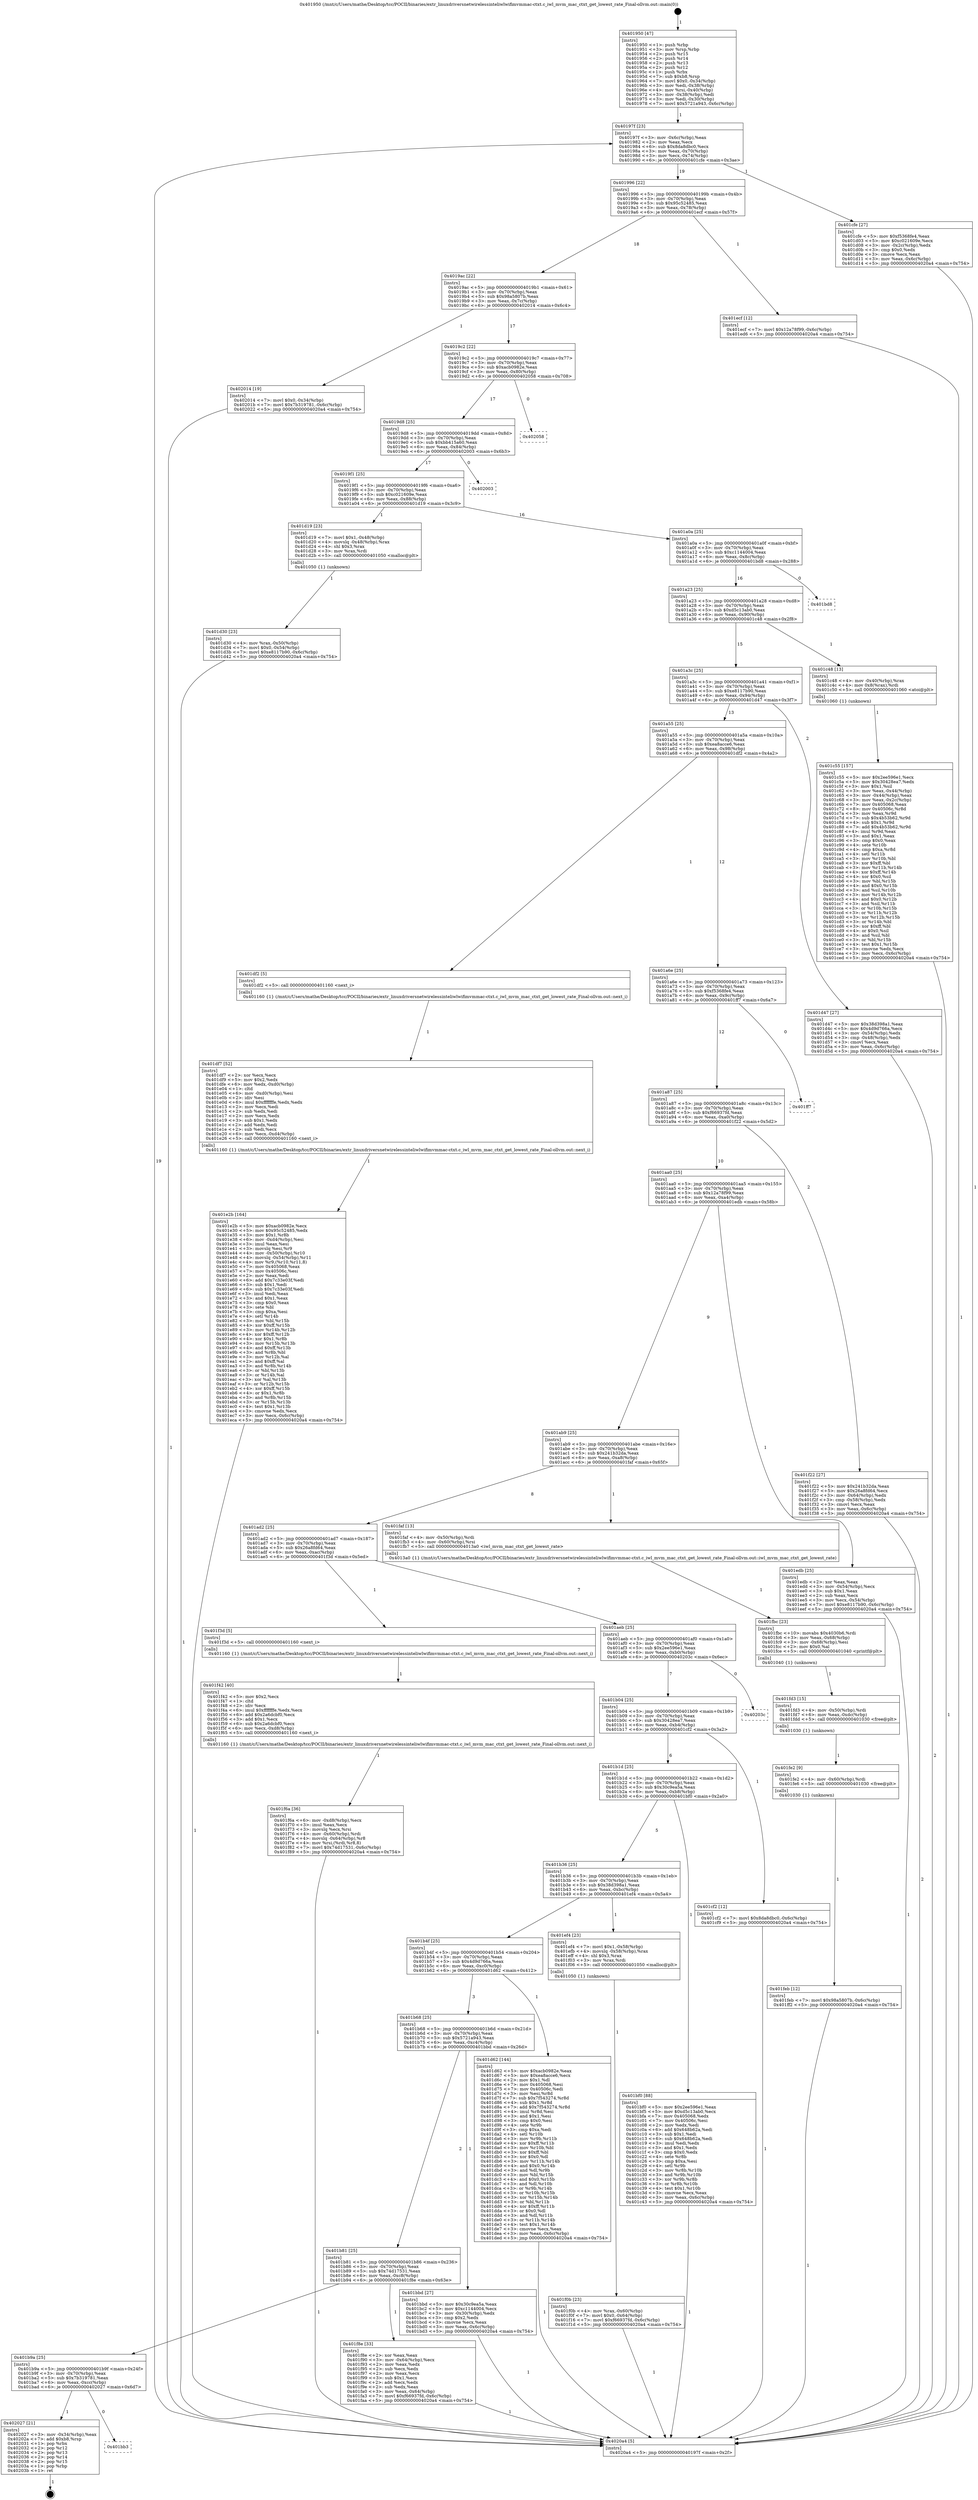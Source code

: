 digraph "0x401950" {
  label = "0x401950 (/mnt/c/Users/mathe/Desktop/tcc/POCII/binaries/extr_linuxdriversnetwirelessinteliwlwifimvmmac-ctxt.c_iwl_mvm_mac_ctxt_get_lowest_rate_Final-ollvm.out::main(0))"
  labelloc = "t"
  node[shape=record]

  Entry [label="",width=0.3,height=0.3,shape=circle,fillcolor=black,style=filled]
  "0x40197f" [label="{
     0x40197f [23]\l
     | [instrs]\l
     &nbsp;&nbsp;0x40197f \<+3\>: mov -0x6c(%rbp),%eax\l
     &nbsp;&nbsp;0x401982 \<+2\>: mov %eax,%ecx\l
     &nbsp;&nbsp;0x401984 \<+6\>: sub $0x8da8dbc0,%ecx\l
     &nbsp;&nbsp;0x40198a \<+3\>: mov %eax,-0x70(%rbp)\l
     &nbsp;&nbsp;0x40198d \<+3\>: mov %ecx,-0x74(%rbp)\l
     &nbsp;&nbsp;0x401990 \<+6\>: je 0000000000401cfe \<main+0x3ae\>\l
  }"]
  "0x401cfe" [label="{
     0x401cfe [27]\l
     | [instrs]\l
     &nbsp;&nbsp;0x401cfe \<+5\>: mov $0xf5368fe4,%eax\l
     &nbsp;&nbsp;0x401d03 \<+5\>: mov $0xc021609e,%ecx\l
     &nbsp;&nbsp;0x401d08 \<+3\>: mov -0x2c(%rbp),%edx\l
     &nbsp;&nbsp;0x401d0b \<+3\>: cmp $0x0,%edx\l
     &nbsp;&nbsp;0x401d0e \<+3\>: cmove %ecx,%eax\l
     &nbsp;&nbsp;0x401d11 \<+3\>: mov %eax,-0x6c(%rbp)\l
     &nbsp;&nbsp;0x401d14 \<+5\>: jmp 00000000004020a4 \<main+0x754\>\l
  }"]
  "0x401996" [label="{
     0x401996 [22]\l
     | [instrs]\l
     &nbsp;&nbsp;0x401996 \<+5\>: jmp 000000000040199b \<main+0x4b\>\l
     &nbsp;&nbsp;0x40199b \<+3\>: mov -0x70(%rbp),%eax\l
     &nbsp;&nbsp;0x40199e \<+5\>: sub $0x95c52485,%eax\l
     &nbsp;&nbsp;0x4019a3 \<+3\>: mov %eax,-0x78(%rbp)\l
     &nbsp;&nbsp;0x4019a6 \<+6\>: je 0000000000401ecf \<main+0x57f\>\l
  }"]
  Exit [label="",width=0.3,height=0.3,shape=circle,fillcolor=black,style=filled,peripheries=2]
  "0x401ecf" [label="{
     0x401ecf [12]\l
     | [instrs]\l
     &nbsp;&nbsp;0x401ecf \<+7\>: movl $0x12a78f99,-0x6c(%rbp)\l
     &nbsp;&nbsp;0x401ed6 \<+5\>: jmp 00000000004020a4 \<main+0x754\>\l
  }"]
  "0x4019ac" [label="{
     0x4019ac [22]\l
     | [instrs]\l
     &nbsp;&nbsp;0x4019ac \<+5\>: jmp 00000000004019b1 \<main+0x61\>\l
     &nbsp;&nbsp;0x4019b1 \<+3\>: mov -0x70(%rbp),%eax\l
     &nbsp;&nbsp;0x4019b4 \<+5\>: sub $0x98a5807b,%eax\l
     &nbsp;&nbsp;0x4019b9 \<+3\>: mov %eax,-0x7c(%rbp)\l
     &nbsp;&nbsp;0x4019bc \<+6\>: je 0000000000402014 \<main+0x6c4\>\l
  }"]
  "0x401bb3" [label="{
     0x401bb3\l
  }", style=dashed]
  "0x402014" [label="{
     0x402014 [19]\l
     | [instrs]\l
     &nbsp;&nbsp;0x402014 \<+7\>: movl $0x0,-0x34(%rbp)\l
     &nbsp;&nbsp;0x40201b \<+7\>: movl $0x7b319781,-0x6c(%rbp)\l
     &nbsp;&nbsp;0x402022 \<+5\>: jmp 00000000004020a4 \<main+0x754\>\l
  }"]
  "0x4019c2" [label="{
     0x4019c2 [22]\l
     | [instrs]\l
     &nbsp;&nbsp;0x4019c2 \<+5\>: jmp 00000000004019c7 \<main+0x77\>\l
     &nbsp;&nbsp;0x4019c7 \<+3\>: mov -0x70(%rbp),%eax\l
     &nbsp;&nbsp;0x4019ca \<+5\>: sub $0xacb0982e,%eax\l
     &nbsp;&nbsp;0x4019cf \<+3\>: mov %eax,-0x80(%rbp)\l
     &nbsp;&nbsp;0x4019d2 \<+6\>: je 0000000000402058 \<main+0x708\>\l
  }"]
  "0x402027" [label="{
     0x402027 [21]\l
     | [instrs]\l
     &nbsp;&nbsp;0x402027 \<+3\>: mov -0x34(%rbp),%eax\l
     &nbsp;&nbsp;0x40202a \<+7\>: add $0xb8,%rsp\l
     &nbsp;&nbsp;0x402031 \<+1\>: pop %rbx\l
     &nbsp;&nbsp;0x402032 \<+2\>: pop %r12\l
     &nbsp;&nbsp;0x402034 \<+2\>: pop %r13\l
     &nbsp;&nbsp;0x402036 \<+2\>: pop %r14\l
     &nbsp;&nbsp;0x402038 \<+2\>: pop %r15\l
     &nbsp;&nbsp;0x40203a \<+1\>: pop %rbp\l
     &nbsp;&nbsp;0x40203b \<+1\>: ret\l
  }"]
  "0x402058" [label="{
     0x402058\l
  }", style=dashed]
  "0x4019d8" [label="{
     0x4019d8 [25]\l
     | [instrs]\l
     &nbsp;&nbsp;0x4019d8 \<+5\>: jmp 00000000004019dd \<main+0x8d\>\l
     &nbsp;&nbsp;0x4019dd \<+3\>: mov -0x70(%rbp),%eax\l
     &nbsp;&nbsp;0x4019e0 \<+5\>: sub $0xbb415a60,%eax\l
     &nbsp;&nbsp;0x4019e5 \<+6\>: mov %eax,-0x84(%rbp)\l
     &nbsp;&nbsp;0x4019eb \<+6\>: je 0000000000402003 \<main+0x6b3\>\l
  }"]
  "0x401feb" [label="{
     0x401feb [12]\l
     | [instrs]\l
     &nbsp;&nbsp;0x401feb \<+7\>: movl $0x98a5807b,-0x6c(%rbp)\l
     &nbsp;&nbsp;0x401ff2 \<+5\>: jmp 00000000004020a4 \<main+0x754\>\l
  }"]
  "0x402003" [label="{
     0x402003\l
  }", style=dashed]
  "0x4019f1" [label="{
     0x4019f1 [25]\l
     | [instrs]\l
     &nbsp;&nbsp;0x4019f1 \<+5\>: jmp 00000000004019f6 \<main+0xa6\>\l
     &nbsp;&nbsp;0x4019f6 \<+3\>: mov -0x70(%rbp),%eax\l
     &nbsp;&nbsp;0x4019f9 \<+5\>: sub $0xc021609e,%eax\l
     &nbsp;&nbsp;0x4019fe \<+6\>: mov %eax,-0x88(%rbp)\l
     &nbsp;&nbsp;0x401a04 \<+6\>: je 0000000000401d19 \<main+0x3c9\>\l
  }"]
  "0x401fe2" [label="{
     0x401fe2 [9]\l
     | [instrs]\l
     &nbsp;&nbsp;0x401fe2 \<+4\>: mov -0x60(%rbp),%rdi\l
     &nbsp;&nbsp;0x401fe6 \<+5\>: call 0000000000401030 \<free@plt\>\l
     | [calls]\l
     &nbsp;&nbsp;0x401030 \{1\} (unknown)\l
  }"]
  "0x401d19" [label="{
     0x401d19 [23]\l
     | [instrs]\l
     &nbsp;&nbsp;0x401d19 \<+7\>: movl $0x1,-0x48(%rbp)\l
     &nbsp;&nbsp;0x401d20 \<+4\>: movslq -0x48(%rbp),%rax\l
     &nbsp;&nbsp;0x401d24 \<+4\>: shl $0x3,%rax\l
     &nbsp;&nbsp;0x401d28 \<+3\>: mov %rax,%rdi\l
     &nbsp;&nbsp;0x401d2b \<+5\>: call 0000000000401050 \<malloc@plt\>\l
     | [calls]\l
     &nbsp;&nbsp;0x401050 \{1\} (unknown)\l
  }"]
  "0x401a0a" [label="{
     0x401a0a [25]\l
     | [instrs]\l
     &nbsp;&nbsp;0x401a0a \<+5\>: jmp 0000000000401a0f \<main+0xbf\>\l
     &nbsp;&nbsp;0x401a0f \<+3\>: mov -0x70(%rbp),%eax\l
     &nbsp;&nbsp;0x401a12 \<+5\>: sub $0xc1144004,%eax\l
     &nbsp;&nbsp;0x401a17 \<+6\>: mov %eax,-0x8c(%rbp)\l
     &nbsp;&nbsp;0x401a1d \<+6\>: je 0000000000401bd8 \<main+0x288\>\l
  }"]
  "0x401fd3" [label="{
     0x401fd3 [15]\l
     | [instrs]\l
     &nbsp;&nbsp;0x401fd3 \<+4\>: mov -0x50(%rbp),%rdi\l
     &nbsp;&nbsp;0x401fd7 \<+6\>: mov %eax,-0xdc(%rbp)\l
     &nbsp;&nbsp;0x401fdd \<+5\>: call 0000000000401030 \<free@plt\>\l
     | [calls]\l
     &nbsp;&nbsp;0x401030 \{1\} (unknown)\l
  }"]
  "0x401bd8" [label="{
     0x401bd8\l
  }", style=dashed]
  "0x401a23" [label="{
     0x401a23 [25]\l
     | [instrs]\l
     &nbsp;&nbsp;0x401a23 \<+5\>: jmp 0000000000401a28 \<main+0xd8\>\l
     &nbsp;&nbsp;0x401a28 \<+3\>: mov -0x70(%rbp),%eax\l
     &nbsp;&nbsp;0x401a2b \<+5\>: sub $0xd5c13ab0,%eax\l
     &nbsp;&nbsp;0x401a30 \<+6\>: mov %eax,-0x90(%rbp)\l
     &nbsp;&nbsp;0x401a36 \<+6\>: je 0000000000401c48 \<main+0x2f8\>\l
  }"]
  "0x401fbc" [label="{
     0x401fbc [23]\l
     | [instrs]\l
     &nbsp;&nbsp;0x401fbc \<+10\>: movabs $0x4030b6,%rdi\l
     &nbsp;&nbsp;0x401fc6 \<+3\>: mov %eax,-0x68(%rbp)\l
     &nbsp;&nbsp;0x401fc9 \<+3\>: mov -0x68(%rbp),%esi\l
     &nbsp;&nbsp;0x401fcc \<+2\>: mov $0x0,%al\l
     &nbsp;&nbsp;0x401fce \<+5\>: call 0000000000401040 \<printf@plt\>\l
     | [calls]\l
     &nbsp;&nbsp;0x401040 \{1\} (unknown)\l
  }"]
  "0x401c48" [label="{
     0x401c48 [13]\l
     | [instrs]\l
     &nbsp;&nbsp;0x401c48 \<+4\>: mov -0x40(%rbp),%rax\l
     &nbsp;&nbsp;0x401c4c \<+4\>: mov 0x8(%rax),%rdi\l
     &nbsp;&nbsp;0x401c50 \<+5\>: call 0000000000401060 \<atoi@plt\>\l
     | [calls]\l
     &nbsp;&nbsp;0x401060 \{1\} (unknown)\l
  }"]
  "0x401a3c" [label="{
     0x401a3c [25]\l
     | [instrs]\l
     &nbsp;&nbsp;0x401a3c \<+5\>: jmp 0000000000401a41 \<main+0xf1\>\l
     &nbsp;&nbsp;0x401a41 \<+3\>: mov -0x70(%rbp),%eax\l
     &nbsp;&nbsp;0x401a44 \<+5\>: sub $0xe8117b90,%eax\l
     &nbsp;&nbsp;0x401a49 \<+6\>: mov %eax,-0x94(%rbp)\l
     &nbsp;&nbsp;0x401a4f \<+6\>: je 0000000000401d47 \<main+0x3f7\>\l
  }"]
  "0x401b9a" [label="{
     0x401b9a [25]\l
     | [instrs]\l
     &nbsp;&nbsp;0x401b9a \<+5\>: jmp 0000000000401b9f \<main+0x24f\>\l
     &nbsp;&nbsp;0x401b9f \<+3\>: mov -0x70(%rbp),%eax\l
     &nbsp;&nbsp;0x401ba2 \<+5\>: sub $0x7b319781,%eax\l
     &nbsp;&nbsp;0x401ba7 \<+6\>: mov %eax,-0xcc(%rbp)\l
     &nbsp;&nbsp;0x401bad \<+6\>: je 0000000000402027 \<main+0x6d7\>\l
  }"]
  "0x401d47" [label="{
     0x401d47 [27]\l
     | [instrs]\l
     &nbsp;&nbsp;0x401d47 \<+5\>: mov $0x38d398a1,%eax\l
     &nbsp;&nbsp;0x401d4c \<+5\>: mov $0x4d9d766a,%ecx\l
     &nbsp;&nbsp;0x401d51 \<+3\>: mov -0x54(%rbp),%edx\l
     &nbsp;&nbsp;0x401d54 \<+3\>: cmp -0x48(%rbp),%edx\l
     &nbsp;&nbsp;0x401d57 \<+3\>: cmovl %ecx,%eax\l
     &nbsp;&nbsp;0x401d5a \<+3\>: mov %eax,-0x6c(%rbp)\l
     &nbsp;&nbsp;0x401d5d \<+5\>: jmp 00000000004020a4 \<main+0x754\>\l
  }"]
  "0x401a55" [label="{
     0x401a55 [25]\l
     | [instrs]\l
     &nbsp;&nbsp;0x401a55 \<+5\>: jmp 0000000000401a5a \<main+0x10a\>\l
     &nbsp;&nbsp;0x401a5a \<+3\>: mov -0x70(%rbp),%eax\l
     &nbsp;&nbsp;0x401a5d \<+5\>: sub $0xea8acce6,%eax\l
     &nbsp;&nbsp;0x401a62 \<+6\>: mov %eax,-0x98(%rbp)\l
     &nbsp;&nbsp;0x401a68 \<+6\>: je 0000000000401df2 \<main+0x4a2\>\l
  }"]
  "0x401f8e" [label="{
     0x401f8e [33]\l
     | [instrs]\l
     &nbsp;&nbsp;0x401f8e \<+2\>: xor %eax,%eax\l
     &nbsp;&nbsp;0x401f90 \<+3\>: mov -0x64(%rbp),%ecx\l
     &nbsp;&nbsp;0x401f93 \<+2\>: mov %eax,%edx\l
     &nbsp;&nbsp;0x401f95 \<+2\>: sub %ecx,%edx\l
     &nbsp;&nbsp;0x401f97 \<+2\>: mov %eax,%ecx\l
     &nbsp;&nbsp;0x401f99 \<+3\>: sub $0x1,%ecx\l
     &nbsp;&nbsp;0x401f9c \<+2\>: add %ecx,%edx\l
     &nbsp;&nbsp;0x401f9e \<+2\>: sub %edx,%eax\l
     &nbsp;&nbsp;0x401fa0 \<+3\>: mov %eax,-0x64(%rbp)\l
     &nbsp;&nbsp;0x401fa3 \<+7\>: movl $0xf66937fd,-0x6c(%rbp)\l
     &nbsp;&nbsp;0x401faa \<+5\>: jmp 00000000004020a4 \<main+0x754\>\l
  }"]
  "0x401df2" [label="{
     0x401df2 [5]\l
     | [instrs]\l
     &nbsp;&nbsp;0x401df2 \<+5\>: call 0000000000401160 \<next_i\>\l
     | [calls]\l
     &nbsp;&nbsp;0x401160 \{1\} (/mnt/c/Users/mathe/Desktop/tcc/POCII/binaries/extr_linuxdriversnetwirelessinteliwlwifimvmmac-ctxt.c_iwl_mvm_mac_ctxt_get_lowest_rate_Final-ollvm.out::next_i)\l
  }"]
  "0x401a6e" [label="{
     0x401a6e [25]\l
     | [instrs]\l
     &nbsp;&nbsp;0x401a6e \<+5\>: jmp 0000000000401a73 \<main+0x123\>\l
     &nbsp;&nbsp;0x401a73 \<+3\>: mov -0x70(%rbp),%eax\l
     &nbsp;&nbsp;0x401a76 \<+5\>: sub $0xf5368fe4,%eax\l
     &nbsp;&nbsp;0x401a7b \<+6\>: mov %eax,-0x9c(%rbp)\l
     &nbsp;&nbsp;0x401a81 \<+6\>: je 0000000000401ff7 \<main+0x6a7\>\l
  }"]
  "0x401f6a" [label="{
     0x401f6a [36]\l
     | [instrs]\l
     &nbsp;&nbsp;0x401f6a \<+6\>: mov -0xd8(%rbp),%ecx\l
     &nbsp;&nbsp;0x401f70 \<+3\>: imul %eax,%ecx\l
     &nbsp;&nbsp;0x401f73 \<+3\>: movslq %ecx,%rsi\l
     &nbsp;&nbsp;0x401f76 \<+4\>: mov -0x60(%rbp),%rdi\l
     &nbsp;&nbsp;0x401f7a \<+4\>: movslq -0x64(%rbp),%r8\l
     &nbsp;&nbsp;0x401f7e \<+4\>: mov %rsi,(%rdi,%r8,8)\l
     &nbsp;&nbsp;0x401f82 \<+7\>: movl $0x74d17531,-0x6c(%rbp)\l
     &nbsp;&nbsp;0x401f89 \<+5\>: jmp 00000000004020a4 \<main+0x754\>\l
  }"]
  "0x401ff7" [label="{
     0x401ff7\l
  }", style=dashed]
  "0x401a87" [label="{
     0x401a87 [25]\l
     | [instrs]\l
     &nbsp;&nbsp;0x401a87 \<+5\>: jmp 0000000000401a8c \<main+0x13c\>\l
     &nbsp;&nbsp;0x401a8c \<+3\>: mov -0x70(%rbp),%eax\l
     &nbsp;&nbsp;0x401a8f \<+5\>: sub $0xf66937fd,%eax\l
     &nbsp;&nbsp;0x401a94 \<+6\>: mov %eax,-0xa0(%rbp)\l
     &nbsp;&nbsp;0x401a9a \<+6\>: je 0000000000401f22 \<main+0x5d2\>\l
  }"]
  "0x401f42" [label="{
     0x401f42 [40]\l
     | [instrs]\l
     &nbsp;&nbsp;0x401f42 \<+5\>: mov $0x2,%ecx\l
     &nbsp;&nbsp;0x401f47 \<+1\>: cltd\l
     &nbsp;&nbsp;0x401f48 \<+2\>: idiv %ecx\l
     &nbsp;&nbsp;0x401f4a \<+6\>: imul $0xfffffffe,%edx,%ecx\l
     &nbsp;&nbsp;0x401f50 \<+6\>: add $0x2a6dcbf0,%ecx\l
     &nbsp;&nbsp;0x401f56 \<+3\>: add $0x1,%ecx\l
     &nbsp;&nbsp;0x401f59 \<+6\>: sub $0x2a6dcbf0,%ecx\l
     &nbsp;&nbsp;0x401f5f \<+6\>: mov %ecx,-0xd8(%rbp)\l
     &nbsp;&nbsp;0x401f65 \<+5\>: call 0000000000401160 \<next_i\>\l
     | [calls]\l
     &nbsp;&nbsp;0x401160 \{1\} (/mnt/c/Users/mathe/Desktop/tcc/POCII/binaries/extr_linuxdriversnetwirelessinteliwlwifimvmmac-ctxt.c_iwl_mvm_mac_ctxt_get_lowest_rate_Final-ollvm.out::next_i)\l
  }"]
  "0x401f22" [label="{
     0x401f22 [27]\l
     | [instrs]\l
     &nbsp;&nbsp;0x401f22 \<+5\>: mov $0x241b32da,%eax\l
     &nbsp;&nbsp;0x401f27 \<+5\>: mov $0x26a8fd64,%ecx\l
     &nbsp;&nbsp;0x401f2c \<+3\>: mov -0x64(%rbp),%edx\l
     &nbsp;&nbsp;0x401f2f \<+3\>: cmp -0x58(%rbp),%edx\l
     &nbsp;&nbsp;0x401f32 \<+3\>: cmovl %ecx,%eax\l
     &nbsp;&nbsp;0x401f35 \<+3\>: mov %eax,-0x6c(%rbp)\l
     &nbsp;&nbsp;0x401f38 \<+5\>: jmp 00000000004020a4 \<main+0x754\>\l
  }"]
  "0x401aa0" [label="{
     0x401aa0 [25]\l
     | [instrs]\l
     &nbsp;&nbsp;0x401aa0 \<+5\>: jmp 0000000000401aa5 \<main+0x155\>\l
     &nbsp;&nbsp;0x401aa5 \<+3\>: mov -0x70(%rbp),%eax\l
     &nbsp;&nbsp;0x401aa8 \<+5\>: sub $0x12a78f99,%eax\l
     &nbsp;&nbsp;0x401aad \<+6\>: mov %eax,-0xa4(%rbp)\l
     &nbsp;&nbsp;0x401ab3 \<+6\>: je 0000000000401edb \<main+0x58b\>\l
  }"]
  "0x401f0b" [label="{
     0x401f0b [23]\l
     | [instrs]\l
     &nbsp;&nbsp;0x401f0b \<+4\>: mov %rax,-0x60(%rbp)\l
     &nbsp;&nbsp;0x401f0f \<+7\>: movl $0x0,-0x64(%rbp)\l
     &nbsp;&nbsp;0x401f16 \<+7\>: movl $0xf66937fd,-0x6c(%rbp)\l
     &nbsp;&nbsp;0x401f1d \<+5\>: jmp 00000000004020a4 \<main+0x754\>\l
  }"]
  "0x401edb" [label="{
     0x401edb [25]\l
     | [instrs]\l
     &nbsp;&nbsp;0x401edb \<+2\>: xor %eax,%eax\l
     &nbsp;&nbsp;0x401edd \<+3\>: mov -0x54(%rbp),%ecx\l
     &nbsp;&nbsp;0x401ee0 \<+3\>: sub $0x1,%eax\l
     &nbsp;&nbsp;0x401ee3 \<+2\>: sub %eax,%ecx\l
     &nbsp;&nbsp;0x401ee5 \<+3\>: mov %ecx,-0x54(%rbp)\l
     &nbsp;&nbsp;0x401ee8 \<+7\>: movl $0xe8117b90,-0x6c(%rbp)\l
     &nbsp;&nbsp;0x401eef \<+5\>: jmp 00000000004020a4 \<main+0x754\>\l
  }"]
  "0x401ab9" [label="{
     0x401ab9 [25]\l
     | [instrs]\l
     &nbsp;&nbsp;0x401ab9 \<+5\>: jmp 0000000000401abe \<main+0x16e\>\l
     &nbsp;&nbsp;0x401abe \<+3\>: mov -0x70(%rbp),%eax\l
     &nbsp;&nbsp;0x401ac1 \<+5\>: sub $0x241b32da,%eax\l
     &nbsp;&nbsp;0x401ac6 \<+6\>: mov %eax,-0xa8(%rbp)\l
     &nbsp;&nbsp;0x401acc \<+6\>: je 0000000000401faf \<main+0x65f\>\l
  }"]
  "0x401e2b" [label="{
     0x401e2b [164]\l
     | [instrs]\l
     &nbsp;&nbsp;0x401e2b \<+5\>: mov $0xacb0982e,%ecx\l
     &nbsp;&nbsp;0x401e30 \<+5\>: mov $0x95c52485,%edx\l
     &nbsp;&nbsp;0x401e35 \<+3\>: mov $0x1,%r8b\l
     &nbsp;&nbsp;0x401e38 \<+6\>: mov -0xd4(%rbp),%esi\l
     &nbsp;&nbsp;0x401e3e \<+3\>: imul %eax,%esi\l
     &nbsp;&nbsp;0x401e41 \<+3\>: movslq %esi,%r9\l
     &nbsp;&nbsp;0x401e44 \<+4\>: mov -0x50(%rbp),%r10\l
     &nbsp;&nbsp;0x401e48 \<+4\>: movslq -0x54(%rbp),%r11\l
     &nbsp;&nbsp;0x401e4c \<+4\>: mov %r9,(%r10,%r11,8)\l
     &nbsp;&nbsp;0x401e50 \<+7\>: mov 0x405068,%eax\l
     &nbsp;&nbsp;0x401e57 \<+7\>: mov 0x40506c,%esi\l
     &nbsp;&nbsp;0x401e5e \<+2\>: mov %eax,%edi\l
     &nbsp;&nbsp;0x401e60 \<+6\>: add $0x7c33e03f,%edi\l
     &nbsp;&nbsp;0x401e66 \<+3\>: sub $0x1,%edi\l
     &nbsp;&nbsp;0x401e69 \<+6\>: sub $0x7c33e03f,%edi\l
     &nbsp;&nbsp;0x401e6f \<+3\>: imul %edi,%eax\l
     &nbsp;&nbsp;0x401e72 \<+3\>: and $0x1,%eax\l
     &nbsp;&nbsp;0x401e75 \<+3\>: cmp $0x0,%eax\l
     &nbsp;&nbsp;0x401e78 \<+3\>: sete %bl\l
     &nbsp;&nbsp;0x401e7b \<+3\>: cmp $0xa,%esi\l
     &nbsp;&nbsp;0x401e7e \<+4\>: setl %r14b\l
     &nbsp;&nbsp;0x401e82 \<+3\>: mov %bl,%r15b\l
     &nbsp;&nbsp;0x401e85 \<+4\>: xor $0xff,%r15b\l
     &nbsp;&nbsp;0x401e89 \<+3\>: mov %r14b,%r12b\l
     &nbsp;&nbsp;0x401e8c \<+4\>: xor $0xff,%r12b\l
     &nbsp;&nbsp;0x401e90 \<+4\>: xor $0x1,%r8b\l
     &nbsp;&nbsp;0x401e94 \<+3\>: mov %r15b,%r13b\l
     &nbsp;&nbsp;0x401e97 \<+4\>: and $0xff,%r13b\l
     &nbsp;&nbsp;0x401e9b \<+3\>: and %r8b,%bl\l
     &nbsp;&nbsp;0x401e9e \<+3\>: mov %r12b,%al\l
     &nbsp;&nbsp;0x401ea1 \<+2\>: and $0xff,%al\l
     &nbsp;&nbsp;0x401ea3 \<+3\>: and %r8b,%r14b\l
     &nbsp;&nbsp;0x401ea6 \<+3\>: or %bl,%r13b\l
     &nbsp;&nbsp;0x401ea9 \<+3\>: or %r14b,%al\l
     &nbsp;&nbsp;0x401eac \<+3\>: xor %al,%r13b\l
     &nbsp;&nbsp;0x401eaf \<+3\>: or %r12b,%r15b\l
     &nbsp;&nbsp;0x401eb2 \<+4\>: xor $0xff,%r15b\l
     &nbsp;&nbsp;0x401eb6 \<+4\>: or $0x1,%r8b\l
     &nbsp;&nbsp;0x401eba \<+3\>: and %r8b,%r15b\l
     &nbsp;&nbsp;0x401ebd \<+3\>: or %r15b,%r13b\l
     &nbsp;&nbsp;0x401ec0 \<+4\>: test $0x1,%r13b\l
     &nbsp;&nbsp;0x401ec4 \<+3\>: cmovne %edx,%ecx\l
     &nbsp;&nbsp;0x401ec7 \<+3\>: mov %ecx,-0x6c(%rbp)\l
     &nbsp;&nbsp;0x401eca \<+5\>: jmp 00000000004020a4 \<main+0x754\>\l
  }"]
  "0x401faf" [label="{
     0x401faf [13]\l
     | [instrs]\l
     &nbsp;&nbsp;0x401faf \<+4\>: mov -0x50(%rbp),%rdi\l
     &nbsp;&nbsp;0x401fb3 \<+4\>: mov -0x60(%rbp),%rsi\l
     &nbsp;&nbsp;0x401fb7 \<+5\>: call 00000000004013a0 \<iwl_mvm_mac_ctxt_get_lowest_rate\>\l
     | [calls]\l
     &nbsp;&nbsp;0x4013a0 \{1\} (/mnt/c/Users/mathe/Desktop/tcc/POCII/binaries/extr_linuxdriversnetwirelessinteliwlwifimvmmac-ctxt.c_iwl_mvm_mac_ctxt_get_lowest_rate_Final-ollvm.out::iwl_mvm_mac_ctxt_get_lowest_rate)\l
  }"]
  "0x401ad2" [label="{
     0x401ad2 [25]\l
     | [instrs]\l
     &nbsp;&nbsp;0x401ad2 \<+5\>: jmp 0000000000401ad7 \<main+0x187\>\l
     &nbsp;&nbsp;0x401ad7 \<+3\>: mov -0x70(%rbp),%eax\l
     &nbsp;&nbsp;0x401ada \<+5\>: sub $0x26a8fd64,%eax\l
     &nbsp;&nbsp;0x401adf \<+6\>: mov %eax,-0xac(%rbp)\l
     &nbsp;&nbsp;0x401ae5 \<+6\>: je 0000000000401f3d \<main+0x5ed\>\l
  }"]
  "0x401df7" [label="{
     0x401df7 [52]\l
     | [instrs]\l
     &nbsp;&nbsp;0x401df7 \<+2\>: xor %ecx,%ecx\l
     &nbsp;&nbsp;0x401df9 \<+5\>: mov $0x2,%edx\l
     &nbsp;&nbsp;0x401dfe \<+6\>: mov %edx,-0xd0(%rbp)\l
     &nbsp;&nbsp;0x401e04 \<+1\>: cltd\l
     &nbsp;&nbsp;0x401e05 \<+6\>: mov -0xd0(%rbp),%esi\l
     &nbsp;&nbsp;0x401e0b \<+2\>: idiv %esi\l
     &nbsp;&nbsp;0x401e0d \<+6\>: imul $0xfffffffe,%edx,%edx\l
     &nbsp;&nbsp;0x401e13 \<+2\>: mov %ecx,%edi\l
     &nbsp;&nbsp;0x401e15 \<+2\>: sub %edx,%edi\l
     &nbsp;&nbsp;0x401e17 \<+2\>: mov %ecx,%edx\l
     &nbsp;&nbsp;0x401e19 \<+3\>: sub $0x1,%edx\l
     &nbsp;&nbsp;0x401e1c \<+2\>: add %edx,%edi\l
     &nbsp;&nbsp;0x401e1e \<+2\>: sub %edi,%ecx\l
     &nbsp;&nbsp;0x401e20 \<+6\>: mov %ecx,-0xd4(%rbp)\l
     &nbsp;&nbsp;0x401e26 \<+5\>: call 0000000000401160 \<next_i\>\l
     | [calls]\l
     &nbsp;&nbsp;0x401160 \{1\} (/mnt/c/Users/mathe/Desktop/tcc/POCII/binaries/extr_linuxdriversnetwirelessinteliwlwifimvmmac-ctxt.c_iwl_mvm_mac_ctxt_get_lowest_rate_Final-ollvm.out::next_i)\l
  }"]
  "0x401f3d" [label="{
     0x401f3d [5]\l
     | [instrs]\l
     &nbsp;&nbsp;0x401f3d \<+5\>: call 0000000000401160 \<next_i\>\l
     | [calls]\l
     &nbsp;&nbsp;0x401160 \{1\} (/mnt/c/Users/mathe/Desktop/tcc/POCII/binaries/extr_linuxdriversnetwirelessinteliwlwifimvmmac-ctxt.c_iwl_mvm_mac_ctxt_get_lowest_rate_Final-ollvm.out::next_i)\l
  }"]
  "0x401aeb" [label="{
     0x401aeb [25]\l
     | [instrs]\l
     &nbsp;&nbsp;0x401aeb \<+5\>: jmp 0000000000401af0 \<main+0x1a0\>\l
     &nbsp;&nbsp;0x401af0 \<+3\>: mov -0x70(%rbp),%eax\l
     &nbsp;&nbsp;0x401af3 \<+5\>: sub $0x2ee596e1,%eax\l
     &nbsp;&nbsp;0x401af8 \<+6\>: mov %eax,-0xb0(%rbp)\l
     &nbsp;&nbsp;0x401afe \<+6\>: je 000000000040203c \<main+0x6ec\>\l
  }"]
  "0x401d30" [label="{
     0x401d30 [23]\l
     | [instrs]\l
     &nbsp;&nbsp;0x401d30 \<+4\>: mov %rax,-0x50(%rbp)\l
     &nbsp;&nbsp;0x401d34 \<+7\>: movl $0x0,-0x54(%rbp)\l
     &nbsp;&nbsp;0x401d3b \<+7\>: movl $0xe8117b90,-0x6c(%rbp)\l
     &nbsp;&nbsp;0x401d42 \<+5\>: jmp 00000000004020a4 \<main+0x754\>\l
  }"]
  "0x40203c" [label="{
     0x40203c\l
  }", style=dashed]
  "0x401b04" [label="{
     0x401b04 [25]\l
     | [instrs]\l
     &nbsp;&nbsp;0x401b04 \<+5\>: jmp 0000000000401b09 \<main+0x1b9\>\l
     &nbsp;&nbsp;0x401b09 \<+3\>: mov -0x70(%rbp),%eax\l
     &nbsp;&nbsp;0x401b0c \<+5\>: sub $0x30428ea7,%eax\l
     &nbsp;&nbsp;0x401b11 \<+6\>: mov %eax,-0xb4(%rbp)\l
     &nbsp;&nbsp;0x401b17 \<+6\>: je 0000000000401cf2 \<main+0x3a2\>\l
  }"]
  "0x401c55" [label="{
     0x401c55 [157]\l
     | [instrs]\l
     &nbsp;&nbsp;0x401c55 \<+5\>: mov $0x2ee596e1,%ecx\l
     &nbsp;&nbsp;0x401c5a \<+5\>: mov $0x30428ea7,%edx\l
     &nbsp;&nbsp;0x401c5f \<+3\>: mov $0x1,%sil\l
     &nbsp;&nbsp;0x401c62 \<+3\>: mov %eax,-0x44(%rbp)\l
     &nbsp;&nbsp;0x401c65 \<+3\>: mov -0x44(%rbp),%eax\l
     &nbsp;&nbsp;0x401c68 \<+3\>: mov %eax,-0x2c(%rbp)\l
     &nbsp;&nbsp;0x401c6b \<+7\>: mov 0x405068,%eax\l
     &nbsp;&nbsp;0x401c72 \<+8\>: mov 0x40506c,%r8d\l
     &nbsp;&nbsp;0x401c7a \<+3\>: mov %eax,%r9d\l
     &nbsp;&nbsp;0x401c7d \<+7\>: sub $0x4b53b62,%r9d\l
     &nbsp;&nbsp;0x401c84 \<+4\>: sub $0x1,%r9d\l
     &nbsp;&nbsp;0x401c88 \<+7\>: add $0x4b53b62,%r9d\l
     &nbsp;&nbsp;0x401c8f \<+4\>: imul %r9d,%eax\l
     &nbsp;&nbsp;0x401c93 \<+3\>: and $0x1,%eax\l
     &nbsp;&nbsp;0x401c96 \<+3\>: cmp $0x0,%eax\l
     &nbsp;&nbsp;0x401c99 \<+4\>: sete %r10b\l
     &nbsp;&nbsp;0x401c9d \<+4\>: cmp $0xa,%r8d\l
     &nbsp;&nbsp;0x401ca1 \<+4\>: setl %r11b\l
     &nbsp;&nbsp;0x401ca5 \<+3\>: mov %r10b,%bl\l
     &nbsp;&nbsp;0x401ca8 \<+3\>: xor $0xff,%bl\l
     &nbsp;&nbsp;0x401cab \<+3\>: mov %r11b,%r14b\l
     &nbsp;&nbsp;0x401cae \<+4\>: xor $0xff,%r14b\l
     &nbsp;&nbsp;0x401cb2 \<+4\>: xor $0x0,%sil\l
     &nbsp;&nbsp;0x401cb6 \<+3\>: mov %bl,%r15b\l
     &nbsp;&nbsp;0x401cb9 \<+4\>: and $0x0,%r15b\l
     &nbsp;&nbsp;0x401cbd \<+3\>: and %sil,%r10b\l
     &nbsp;&nbsp;0x401cc0 \<+3\>: mov %r14b,%r12b\l
     &nbsp;&nbsp;0x401cc3 \<+4\>: and $0x0,%r12b\l
     &nbsp;&nbsp;0x401cc7 \<+3\>: and %sil,%r11b\l
     &nbsp;&nbsp;0x401cca \<+3\>: or %r10b,%r15b\l
     &nbsp;&nbsp;0x401ccd \<+3\>: or %r11b,%r12b\l
     &nbsp;&nbsp;0x401cd0 \<+3\>: xor %r12b,%r15b\l
     &nbsp;&nbsp;0x401cd3 \<+3\>: or %r14b,%bl\l
     &nbsp;&nbsp;0x401cd6 \<+3\>: xor $0xff,%bl\l
     &nbsp;&nbsp;0x401cd9 \<+4\>: or $0x0,%sil\l
     &nbsp;&nbsp;0x401cdd \<+3\>: and %sil,%bl\l
     &nbsp;&nbsp;0x401ce0 \<+3\>: or %bl,%r15b\l
     &nbsp;&nbsp;0x401ce3 \<+4\>: test $0x1,%r15b\l
     &nbsp;&nbsp;0x401ce7 \<+3\>: cmovne %edx,%ecx\l
     &nbsp;&nbsp;0x401cea \<+3\>: mov %ecx,-0x6c(%rbp)\l
     &nbsp;&nbsp;0x401ced \<+5\>: jmp 00000000004020a4 \<main+0x754\>\l
  }"]
  "0x401cf2" [label="{
     0x401cf2 [12]\l
     | [instrs]\l
     &nbsp;&nbsp;0x401cf2 \<+7\>: movl $0x8da8dbc0,-0x6c(%rbp)\l
     &nbsp;&nbsp;0x401cf9 \<+5\>: jmp 00000000004020a4 \<main+0x754\>\l
  }"]
  "0x401b1d" [label="{
     0x401b1d [25]\l
     | [instrs]\l
     &nbsp;&nbsp;0x401b1d \<+5\>: jmp 0000000000401b22 \<main+0x1d2\>\l
     &nbsp;&nbsp;0x401b22 \<+3\>: mov -0x70(%rbp),%eax\l
     &nbsp;&nbsp;0x401b25 \<+5\>: sub $0x30c9ea5a,%eax\l
     &nbsp;&nbsp;0x401b2a \<+6\>: mov %eax,-0xb8(%rbp)\l
     &nbsp;&nbsp;0x401b30 \<+6\>: je 0000000000401bf0 \<main+0x2a0\>\l
  }"]
  "0x401950" [label="{
     0x401950 [47]\l
     | [instrs]\l
     &nbsp;&nbsp;0x401950 \<+1\>: push %rbp\l
     &nbsp;&nbsp;0x401951 \<+3\>: mov %rsp,%rbp\l
     &nbsp;&nbsp;0x401954 \<+2\>: push %r15\l
     &nbsp;&nbsp;0x401956 \<+2\>: push %r14\l
     &nbsp;&nbsp;0x401958 \<+2\>: push %r13\l
     &nbsp;&nbsp;0x40195a \<+2\>: push %r12\l
     &nbsp;&nbsp;0x40195c \<+1\>: push %rbx\l
     &nbsp;&nbsp;0x40195d \<+7\>: sub $0xb8,%rsp\l
     &nbsp;&nbsp;0x401964 \<+7\>: movl $0x0,-0x34(%rbp)\l
     &nbsp;&nbsp;0x40196b \<+3\>: mov %edi,-0x38(%rbp)\l
     &nbsp;&nbsp;0x40196e \<+4\>: mov %rsi,-0x40(%rbp)\l
     &nbsp;&nbsp;0x401972 \<+3\>: mov -0x38(%rbp),%edi\l
     &nbsp;&nbsp;0x401975 \<+3\>: mov %edi,-0x30(%rbp)\l
     &nbsp;&nbsp;0x401978 \<+7\>: movl $0x5721a943,-0x6c(%rbp)\l
  }"]
  "0x401bf0" [label="{
     0x401bf0 [88]\l
     | [instrs]\l
     &nbsp;&nbsp;0x401bf0 \<+5\>: mov $0x2ee596e1,%eax\l
     &nbsp;&nbsp;0x401bf5 \<+5\>: mov $0xd5c13ab0,%ecx\l
     &nbsp;&nbsp;0x401bfa \<+7\>: mov 0x405068,%edx\l
     &nbsp;&nbsp;0x401c01 \<+7\>: mov 0x40506c,%esi\l
     &nbsp;&nbsp;0x401c08 \<+2\>: mov %edx,%edi\l
     &nbsp;&nbsp;0x401c0a \<+6\>: add $0x648b62a,%edi\l
     &nbsp;&nbsp;0x401c10 \<+3\>: sub $0x1,%edi\l
     &nbsp;&nbsp;0x401c13 \<+6\>: sub $0x648b62a,%edi\l
     &nbsp;&nbsp;0x401c19 \<+3\>: imul %edi,%edx\l
     &nbsp;&nbsp;0x401c1c \<+3\>: and $0x1,%edx\l
     &nbsp;&nbsp;0x401c1f \<+3\>: cmp $0x0,%edx\l
     &nbsp;&nbsp;0x401c22 \<+4\>: sete %r8b\l
     &nbsp;&nbsp;0x401c26 \<+3\>: cmp $0xa,%esi\l
     &nbsp;&nbsp;0x401c29 \<+4\>: setl %r9b\l
     &nbsp;&nbsp;0x401c2d \<+3\>: mov %r8b,%r10b\l
     &nbsp;&nbsp;0x401c30 \<+3\>: and %r9b,%r10b\l
     &nbsp;&nbsp;0x401c33 \<+3\>: xor %r9b,%r8b\l
     &nbsp;&nbsp;0x401c36 \<+3\>: or %r8b,%r10b\l
     &nbsp;&nbsp;0x401c39 \<+4\>: test $0x1,%r10b\l
     &nbsp;&nbsp;0x401c3d \<+3\>: cmovne %ecx,%eax\l
     &nbsp;&nbsp;0x401c40 \<+3\>: mov %eax,-0x6c(%rbp)\l
     &nbsp;&nbsp;0x401c43 \<+5\>: jmp 00000000004020a4 \<main+0x754\>\l
  }"]
  "0x401b36" [label="{
     0x401b36 [25]\l
     | [instrs]\l
     &nbsp;&nbsp;0x401b36 \<+5\>: jmp 0000000000401b3b \<main+0x1eb\>\l
     &nbsp;&nbsp;0x401b3b \<+3\>: mov -0x70(%rbp),%eax\l
     &nbsp;&nbsp;0x401b3e \<+5\>: sub $0x38d398a1,%eax\l
     &nbsp;&nbsp;0x401b43 \<+6\>: mov %eax,-0xbc(%rbp)\l
     &nbsp;&nbsp;0x401b49 \<+6\>: je 0000000000401ef4 \<main+0x5a4\>\l
  }"]
  "0x4020a4" [label="{
     0x4020a4 [5]\l
     | [instrs]\l
     &nbsp;&nbsp;0x4020a4 \<+5\>: jmp 000000000040197f \<main+0x2f\>\l
  }"]
  "0x401ef4" [label="{
     0x401ef4 [23]\l
     | [instrs]\l
     &nbsp;&nbsp;0x401ef4 \<+7\>: movl $0x1,-0x58(%rbp)\l
     &nbsp;&nbsp;0x401efb \<+4\>: movslq -0x58(%rbp),%rax\l
     &nbsp;&nbsp;0x401eff \<+4\>: shl $0x3,%rax\l
     &nbsp;&nbsp;0x401f03 \<+3\>: mov %rax,%rdi\l
     &nbsp;&nbsp;0x401f06 \<+5\>: call 0000000000401050 \<malloc@plt\>\l
     | [calls]\l
     &nbsp;&nbsp;0x401050 \{1\} (unknown)\l
  }"]
  "0x401b4f" [label="{
     0x401b4f [25]\l
     | [instrs]\l
     &nbsp;&nbsp;0x401b4f \<+5\>: jmp 0000000000401b54 \<main+0x204\>\l
     &nbsp;&nbsp;0x401b54 \<+3\>: mov -0x70(%rbp),%eax\l
     &nbsp;&nbsp;0x401b57 \<+5\>: sub $0x4d9d766a,%eax\l
     &nbsp;&nbsp;0x401b5c \<+6\>: mov %eax,-0xc0(%rbp)\l
     &nbsp;&nbsp;0x401b62 \<+6\>: je 0000000000401d62 \<main+0x412\>\l
  }"]
  "0x401b81" [label="{
     0x401b81 [25]\l
     | [instrs]\l
     &nbsp;&nbsp;0x401b81 \<+5\>: jmp 0000000000401b86 \<main+0x236\>\l
     &nbsp;&nbsp;0x401b86 \<+3\>: mov -0x70(%rbp),%eax\l
     &nbsp;&nbsp;0x401b89 \<+5\>: sub $0x74d17531,%eax\l
     &nbsp;&nbsp;0x401b8e \<+6\>: mov %eax,-0xc8(%rbp)\l
     &nbsp;&nbsp;0x401b94 \<+6\>: je 0000000000401f8e \<main+0x63e\>\l
  }"]
  "0x401d62" [label="{
     0x401d62 [144]\l
     | [instrs]\l
     &nbsp;&nbsp;0x401d62 \<+5\>: mov $0xacb0982e,%eax\l
     &nbsp;&nbsp;0x401d67 \<+5\>: mov $0xea8acce6,%ecx\l
     &nbsp;&nbsp;0x401d6c \<+2\>: mov $0x1,%dl\l
     &nbsp;&nbsp;0x401d6e \<+7\>: mov 0x405068,%esi\l
     &nbsp;&nbsp;0x401d75 \<+7\>: mov 0x40506c,%edi\l
     &nbsp;&nbsp;0x401d7c \<+3\>: mov %esi,%r8d\l
     &nbsp;&nbsp;0x401d7f \<+7\>: sub $0x7f543274,%r8d\l
     &nbsp;&nbsp;0x401d86 \<+4\>: sub $0x1,%r8d\l
     &nbsp;&nbsp;0x401d8a \<+7\>: add $0x7f543274,%r8d\l
     &nbsp;&nbsp;0x401d91 \<+4\>: imul %r8d,%esi\l
     &nbsp;&nbsp;0x401d95 \<+3\>: and $0x1,%esi\l
     &nbsp;&nbsp;0x401d98 \<+3\>: cmp $0x0,%esi\l
     &nbsp;&nbsp;0x401d9b \<+4\>: sete %r9b\l
     &nbsp;&nbsp;0x401d9f \<+3\>: cmp $0xa,%edi\l
     &nbsp;&nbsp;0x401da2 \<+4\>: setl %r10b\l
     &nbsp;&nbsp;0x401da6 \<+3\>: mov %r9b,%r11b\l
     &nbsp;&nbsp;0x401da9 \<+4\>: xor $0xff,%r11b\l
     &nbsp;&nbsp;0x401dad \<+3\>: mov %r10b,%bl\l
     &nbsp;&nbsp;0x401db0 \<+3\>: xor $0xff,%bl\l
     &nbsp;&nbsp;0x401db3 \<+3\>: xor $0x0,%dl\l
     &nbsp;&nbsp;0x401db6 \<+3\>: mov %r11b,%r14b\l
     &nbsp;&nbsp;0x401db9 \<+4\>: and $0x0,%r14b\l
     &nbsp;&nbsp;0x401dbd \<+3\>: and %dl,%r9b\l
     &nbsp;&nbsp;0x401dc0 \<+3\>: mov %bl,%r15b\l
     &nbsp;&nbsp;0x401dc3 \<+4\>: and $0x0,%r15b\l
     &nbsp;&nbsp;0x401dc7 \<+3\>: and %dl,%r10b\l
     &nbsp;&nbsp;0x401dca \<+3\>: or %r9b,%r14b\l
     &nbsp;&nbsp;0x401dcd \<+3\>: or %r10b,%r15b\l
     &nbsp;&nbsp;0x401dd0 \<+3\>: xor %r15b,%r14b\l
     &nbsp;&nbsp;0x401dd3 \<+3\>: or %bl,%r11b\l
     &nbsp;&nbsp;0x401dd6 \<+4\>: xor $0xff,%r11b\l
     &nbsp;&nbsp;0x401dda \<+3\>: or $0x0,%dl\l
     &nbsp;&nbsp;0x401ddd \<+3\>: and %dl,%r11b\l
     &nbsp;&nbsp;0x401de0 \<+3\>: or %r11b,%r14b\l
     &nbsp;&nbsp;0x401de3 \<+4\>: test $0x1,%r14b\l
     &nbsp;&nbsp;0x401de7 \<+3\>: cmovne %ecx,%eax\l
     &nbsp;&nbsp;0x401dea \<+3\>: mov %eax,-0x6c(%rbp)\l
     &nbsp;&nbsp;0x401ded \<+5\>: jmp 00000000004020a4 \<main+0x754\>\l
  }"]
  "0x401b68" [label="{
     0x401b68 [25]\l
     | [instrs]\l
     &nbsp;&nbsp;0x401b68 \<+5\>: jmp 0000000000401b6d \<main+0x21d\>\l
     &nbsp;&nbsp;0x401b6d \<+3\>: mov -0x70(%rbp),%eax\l
     &nbsp;&nbsp;0x401b70 \<+5\>: sub $0x5721a943,%eax\l
     &nbsp;&nbsp;0x401b75 \<+6\>: mov %eax,-0xc4(%rbp)\l
     &nbsp;&nbsp;0x401b7b \<+6\>: je 0000000000401bbd \<main+0x26d\>\l
  }"]
  "0x401bbd" [label="{
     0x401bbd [27]\l
     | [instrs]\l
     &nbsp;&nbsp;0x401bbd \<+5\>: mov $0x30c9ea5a,%eax\l
     &nbsp;&nbsp;0x401bc2 \<+5\>: mov $0xc1144004,%ecx\l
     &nbsp;&nbsp;0x401bc7 \<+3\>: mov -0x30(%rbp),%edx\l
     &nbsp;&nbsp;0x401bca \<+3\>: cmp $0x2,%edx\l
     &nbsp;&nbsp;0x401bcd \<+3\>: cmovne %ecx,%eax\l
     &nbsp;&nbsp;0x401bd0 \<+3\>: mov %eax,-0x6c(%rbp)\l
     &nbsp;&nbsp;0x401bd3 \<+5\>: jmp 00000000004020a4 \<main+0x754\>\l
  }"]
  Entry -> "0x401950" [label=" 1"]
  "0x40197f" -> "0x401cfe" [label=" 1"]
  "0x40197f" -> "0x401996" [label=" 19"]
  "0x402027" -> Exit [label=" 1"]
  "0x401996" -> "0x401ecf" [label=" 1"]
  "0x401996" -> "0x4019ac" [label=" 18"]
  "0x401b9a" -> "0x401bb3" [label=" 0"]
  "0x4019ac" -> "0x402014" [label=" 1"]
  "0x4019ac" -> "0x4019c2" [label=" 17"]
  "0x401b9a" -> "0x402027" [label=" 1"]
  "0x4019c2" -> "0x402058" [label=" 0"]
  "0x4019c2" -> "0x4019d8" [label=" 17"]
  "0x402014" -> "0x4020a4" [label=" 1"]
  "0x4019d8" -> "0x402003" [label=" 0"]
  "0x4019d8" -> "0x4019f1" [label=" 17"]
  "0x401feb" -> "0x4020a4" [label=" 1"]
  "0x4019f1" -> "0x401d19" [label=" 1"]
  "0x4019f1" -> "0x401a0a" [label=" 16"]
  "0x401fe2" -> "0x401feb" [label=" 1"]
  "0x401a0a" -> "0x401bd8" [label=" 0"]
  "0x401a0a" -> "0x401a23" [label=" 16"]
  "0x401fd3" -> "0x401fe2" [label=" 1"]
  "0x401a23" -> "0x401c48" [label=" 1"]
  "0x401a23" -> "0x401a3c" [label=" 15"]
  "0x401fbc" -> "0x401fd3" [label=" 1"]
  "0x401a3c" -> "0x401d47" [label=" 2"]
  "0x401a3c" -> "0x401a55" [label=" 13"]
  "0x401faf" -> "0x401fbc" [label=" 1"]
  "0x401a55" -> "0x401df2" [label=" 1"]
  "0x401a55" -> "0x401a6e" [label=" 12"]
  "0x401f8e" -> "0x4020a4" [label=" 1"]
  "0x401a6e" -> "0x401ff7" [label=" 0"]
  "0x401a6e" -> "0x401a87" [label=" 12"]
  "0x401b81" -> "0x401f8e" [label=" 1"]
  "0x401a87" -> "0x401f22" [label=" 2"]
  "0x401a87" -> "0x401aa0" [label=" 10"]
  "0x401b81" -> "0x401b9a" [label=" 1"]
  "0x401aa0" -> "0x401edb" [label=" 1"]
  "0x401aa0" -> "0x401ab9" [label=" 9"]
  "0x401f6a" -> "0x4020a4" [label=" 1"]
  "0x401ab9" -> "0x401faf" [label=" 1"]
  "0x401ab9" -> "0x401ad2" [label=" 8"]
  "0x401f42" -> "0x401f6a" [label=" 1"]
  "0x401ad2" -> "0x401f3d" [label=" 1"]
  "0x401ad2" -> "0x401aeb" [label=" 7"]
  "0x401f3d" -> "0x401f42" [label=" 1"]
  "0x401aeb" -> "0x40203c" [label=" 0"]
  "0x401aeb" -> "0x401b04" [label=" 7"]
  "0x401f22" -> "0x4020a4" [label=" 2"]
  "0x401b04" -> "0x401cf2" [label=" 1"]
  "0x401b04" -> "0x401b1d" [label=" 6"]
  "0x401f0b" -> "0x4020a4" [label=" 1"]
  "0x401b1d" -> "0x401bf0" [label=" 1"]
  "0x401b1d" -> "0x401b36" [label=" 5"]
  "0x401ef4" -> "0x401f0b" [label=" 1"]
  "0x401b36" -> "0x401ef4" [label=" 1"]
  "0x401b36" -> "0x401b4f" [label=" 4"]
  "0x401edb" -> "0x4020a4" [label=" 1"]
  "0x401b4f" -> "0x401d62" [label=" 1"]
  "0x401b4f" -> "0x401b68" [label=" 3"]
  "0x401ecf" -> "0x4020a4" [label=" 1"]
  "0x401b68" -> "0x401bbd" [label=" 1"]
  "0x401b68" -> "0x401b81" [label=" 2"]
  "0x401bbd" -> "0x4020a4" [label=" 1"]
  "0x401950" -> "0x40197f" [label=" 1"]
  "0x4020a4" -> "0x40197f" [label=" 19"]
  "0x401bf0" -> "0x4020a4" [label=" 1"]
  "0x401c48" -> "0x401c55" [label=" 1"]
  "0x401c55" -> "0x4020a4" [label=" 1"]
  "0x401cf2" -> "0x4020a4" [label=" 1"]
  "0x401cfe" -> "0x4020a4" [label=" 1"]
  "0x401d19" -> "0x401d30" [label=" 1"]
  "0x401d30" -> "0x4020a4" [label=" 1"]
  "0x401d47" -> "0x4020a4" [label=" 2"]
  "0x401d62" -> "0x4020a4" [label=" 1"]
  "0x401df2" -> "0x401df7" [label=" 1"]
  "0x401df7" -> "0x401e2b" [label=" 1"]
  "0x401e2b" -> "0x4020a4" [label=" 1"]
}
